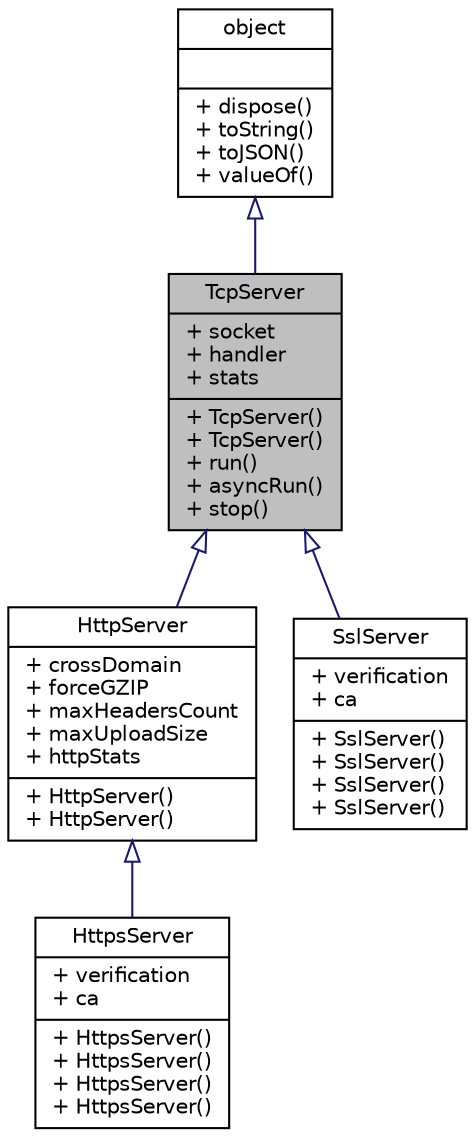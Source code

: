 digraph "TcpServer"
{
  edge [fontname="Helvetica",fontsize="10",labelfontname="Helvetica",labelfontsize="10"];
  node [fontname="Helvetica",fontsize="10",shape=record];
  Node1 [label="{TcpServer\n|+ socket\l+ handler\l+ stats\l|+ TcpServer()\l+ TcpServer()\l+ run()\l+ asyncRun()\l+ stop()\l}",height=0.2,width=0.4,color="black", fillcolor="grey75", style="filled", fontcolor="black"];
  Node2 -> Node1 [dir="back",color="midnightblue",fontsize="10",style="solid",arrowtail="onormal",fontname="Helvetica"];
  Node2 [label="{object\n||+ dispose()\l+ toString()\l+ toJSON()\l+ valueOf()\l}",height=0.2,width=0.4,color="black", fillcolor="white", style="filled",URL="$db/d38/interfaceobject.html",tooltip="基础对象，所有对象均继承于此 "];
  Node1 -> Node3 [dir="back",color="midnightblue",fontsize="10",style="solid",arrowtail="onormal",fontname="Helvetica"];
  Node3 [label="{HttpServer\n|+ crossDomain\l+ forceGZIP\l+ maxHeadersCount\l+ maxUploadSize\l+ httpStats\l|+ HttpServer()\l+ HttpServer()\l}",height=0.2,width=0.4,color="black", fillcolor="white", style="filled",URL="$d4/d79/interfaceHttpServer.html",tooltip="http 服务器对象 "];
  Node3 -> Node4 [dir="back",color="midnightblue",fontsize="10",style="solid",arrowtail="onormal",fontname="Helvetica"];
  Node4 [label="{HttpsServer\n|+ verification\l+ ca\l|+ HttpsServer()\l+ HttpsServer()\l+ HttpsServer()\l+ HttpsServer()\l}",height=0.2,width=0.4,color="black", fillcolor="white", style="filled",URL="$d7/d42/interfaceHttpsServer.html",tooltip="https 服务器对象 "];
  Node1 -> Node5 [dir="back",color="midnightblue",fontsize="10",style="solid",arrowtail="onormal",fontname="Helvetica"];
  Node5 [label="{SslServer\n|+ verification\l+ ca\l|+ SslServer()\l+ SslServer()\l+ SslServer()\l+ SslServer()\l}",height=0.2,width=0.4,color="black", fillcolor="white", style="filled",URL="$d1/d5c/interfaceSslServer.html",tooltip="ssl 服务器对象，可方便创建一个标准多纤程 ssl 服务器 "];
}
